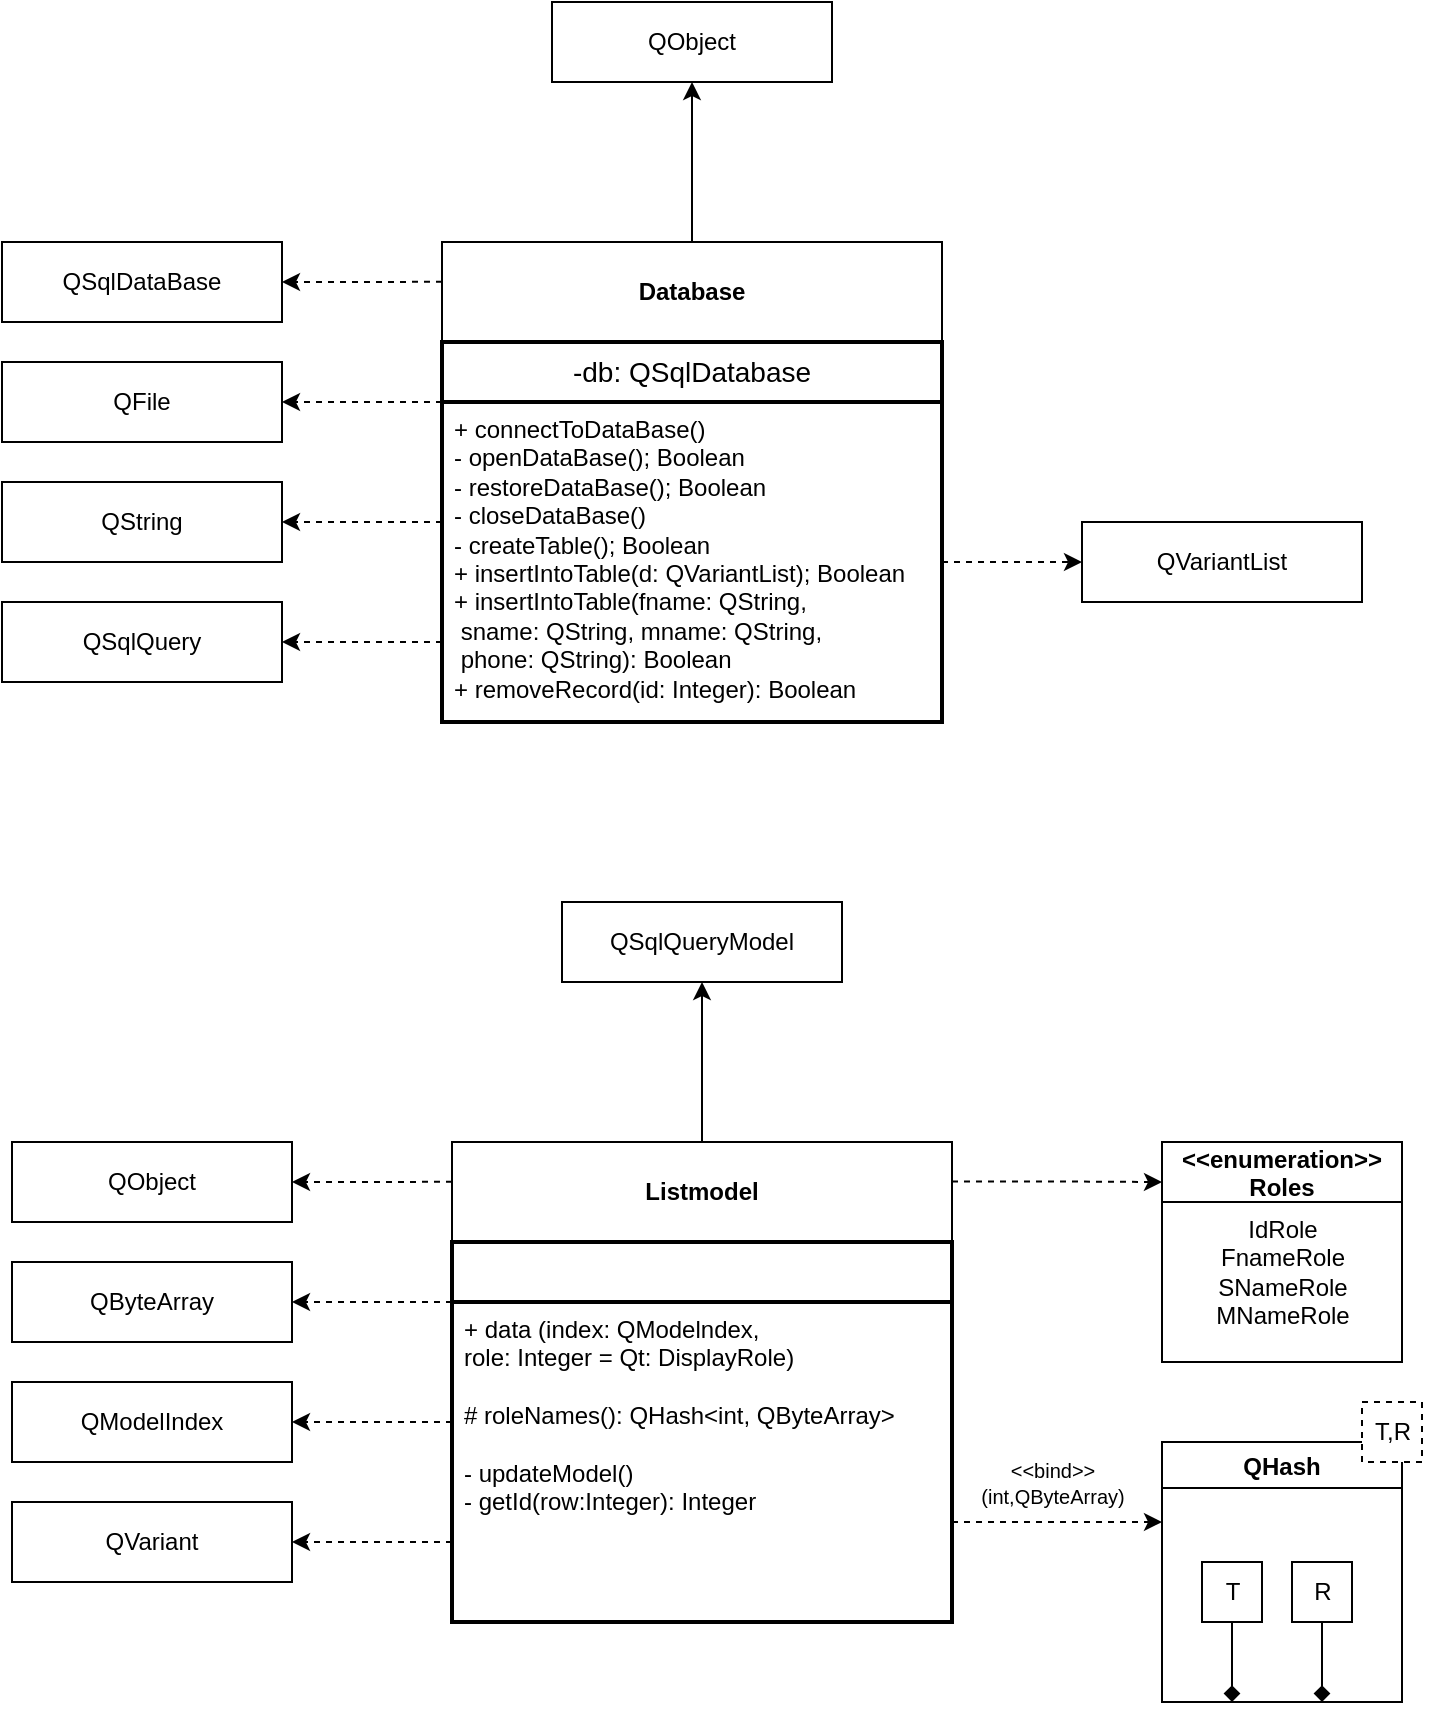 <mxfile version="24.7.17">
  <diagram name="Page-1" id="a9B3DJH5q05Wo2-UygEk">
    <mxGraphModel dx="1509" dy="880" grid="1" gridSize="10" guides="1" tooltips="1" connect="1" arrows="1" fold="1" page="1" pageScale="1" pageWidth="850" pageHeight="1100" math="0" shadow="0">
      <root>
        <mxCell id="0" />
        <mxCell id="1" parent="0" />
        <mxCell id="9uFz5dSEcxoy_Nbv13IU-5" value="Database" style="swimlane;whiteSpace=wrap;html=1;startSize=50;" vertex="1" parent="1">
          <mxGeometry x="240" y="280" width="250" height="240" as="geometry" />
        </mxCell>
        <mxCell id="9uFz5dSEcxoy_Nbv13IU-6" value="-db: QSqlDatabase" style="swimlane;childLayout=stackLayout;horizontal=1;startSize=30;horizontalStack=0;rounded=1;fontSize=14;fontStyle=0;strokeWidth=2;resizeParent=0;resizeLast=1;shadow=0;dashed=0;align=center;arcSize=0;whiteSpace=wrap;html=1;" vertex="1" parent="9uFz5dSEcxoy_Nbv13IU-5">
          <mxGeometry y="50" width="250" height="190" as="geometry" />
        </mxCell>
        <mxCell id="9uFz5dSEcxoy_Nbv13IU-7" value="+ connectToDataBase()&lt;br&gt;- openDataBase(); Boolean&lt;br&gt;- restoreDataBase(); Boolean&lt;div&gt;- closeDataBase()&lt;/div&gt;&lt;div&gt;- createTable(); Boolean&lt;/div&gt;&lt;div&gt;+ insertIntoTable(d: QVariantList); Boolean&lt;/div&gt;&lt;div&gt;+ insertIntoTable(fname: QString,&amp;nbsp;&lt;/div&gt;&lt;div&gt;&amp;nbsp;sname: QString, mname: QString,&lt;/div&gt;&lt;div&gt;&amp;nbsp;phone: QString): Boolean&lt;/div&gt;&lt;div&gt;+ removeRecord(id: Integer): Boolean&lt;/div&gt;" style="align=left;strokeColor=none;fillColor=none;spacingLeft=4;fontSize=12;verticalAlign=top;resizable=0;rotatable=0;part=1;html=1;" vertex="1" parent="9uFz5dSEcxoy_Nbv13IU-6">
          <mxGeometry y="30" width="250" height="160" as="geometry" />
        </mxCell>
        <mxCell id="9uFz5dSEcxoy_Nbv13IU-11" value="QObject" style="rounded=0;whiteSpace=wrap;html=1;" vertex="1" parent="1">
          <mxGeometry x="295" y="160" width="140" height="40" as="geometry" />
        </mxCell>
        <mxCell id="9uFz5dSEcxoy_Nbv13IU-12" style="edgeStyle=orthogonalEdgeStyle;rounded=0;orthogonalLoop=1;jettySize=auto;html=1;" edge="1" parent="1">
          <mxGeometry relative="1" as="geometry">
            <mxPoint x="365" y="200" as="targetPoint" />
            <mxPoint x="365" y="280" as="sourcePoint" />
          </mxGeometry>
        </mxCell>
        <mxCell id="9uFz5dSEcxoy_Nbv13IU-13" value="" style="endArrow=classic;html=1;rounded=0;exitX=0;exitY=0.083;exitDx=0;exitDy=0;exitPerimeter=0;dashed=1;" edge="1" parent="1" source="9uFz5dSEcxoy_Nbv13IU-5">
          <mxGeometry width="50" height="50" relative="1" as="geometry">
            <mxPoint x="238" y="300" as="sourcePoint" />
            <mxPoint x="160" y="300" as="targetPoint" />
          </mxGeometry>
        </mxCell>
        <mxCell id="9uFz5dSEcxoy_Nbv13IU-14" value="QSqlDataBase" style="rounded=0;whiteSpace=wrap;html=1;" vertex="1" parent="1">
          <mxGeometry x="20" y="280" width="140" height="40" as="geometry" />
        </mxCell>
        <mxCell id="9uFz5dSEcxoy_Nbv13IU-15" value="" style="endArrow=classic;html=1;rounded=0;exitX=0;exitY=0.083;exitDx=0;exitDy=0;exitPerimeter=0;dashed=1;" edge="1" parent="1">
          <mxGeometry width="50" height="50" relative="1" as="geometry">
            <mxPoint x="240" y="360" as="sourcePoint" />
            <mxPoint x="160" y="360" as="targetPoint" />
          </mxGeometry>
        </mxCell>
        <mxCell id="9uFz5dSEcxoy_Nbv13IU-16" value="QFile" style="rounded=0;whiteSpace=wrap;html=1;" vertex="1" parent="1">
          <mxGeometry x="20" y="340" width="140" height="40" as="geometry" />
        </mxCell>
        <mxCell id="9uFz5dSEcxoy_Nbv13IU-17" value="" style="endArrow=classic;html=1;rounded=0;exitX=0;exitY=0.083;exitDx=0;exitDy=0;exitPerimeter=0;dashed=1;" edge="1" parent="1">
          <mxGeometry width="50" height="50" relative="1" as="geometry">
            <mxPoint x="240" y="420" as="sourcePoint" />
            <mxPoint x="160" y="420" as="targetPoint" />
          </mxGeometry>
        </mxCell>
        <mxCell id="9uFz5dSEcxoy_Nbv13IU-18" value="QString" style="rounded=0;whiteSpace=wrap;html=1;" vertex="1" parent="1">
          <mxGeometry x="20" y="400" width="140" height="40" as="geometry" />
        </mxCell>
        <mxCell id="9uFz5dSEcxoy_Nbv13IU-19" value="" style="endArrow=classic;html=1;rounded=0;exitX=0;exitY=0.083;exitDx=0;exitDy=0;exitPerimeter=0;dashed=1;" edge="1" parent="1">
          <mxGeometry width="50" height="50" relative="1" as="geometry">
            <mxPoint x="240" y="480" as="sourcePoint" />
            <mxPoint x="160" y="480" as="targetPoint" />
          </mxGeometry>
        </mxCell>
        <mxCell id="9uFz5dSEcxoy_Nbv13IU-20" value="QSqlQuery" style="rounded=0;whiteSpace=wrap;html=1;" vertex="1" parent="1">
          <mxGeometry x="20" y="460" width="140" height="40" as="geometry" />
        </mxCell>
        <mxCell id="9uFz5dSEcxoy_Nbv13IU-21" value="" style="endArrow=classic;html=1;rounded=0;exitX=1;exitY=0.5;exitDx=0;exitDy=0;dashed=1;" edge="1" parent="1" source="9uFz5dSEcxoy_Nbv13IU-7">
          <mxGeometry width="50" height="50" relative="1" as="geometry">
            <mxPoint x="580" y="440" as="sourcePoint" />
            <mxPoint x="560" y="440" as="targetPoint" />
            <Array as="points">
              <mxPoint x="540" y="440" />
            </Array>
          </mxGeometry>
        </mxCell>
        <mxCell id="9uFz5dSEcxoy_Nbv13IU-22" value="QVariantList" style="rounded=0;whiteSpace=wrap;html=1;" vertex="1" parent="1">
          <mxGeometry x="560" y="420" width="140" height="40" as="geometry" />
        </mxCell>
        <mxCell id="9uFz5dSEcxoy_Nbv13IU-23" value="Listmodel" style="swimlane;whiteSpace=wrap;html=1;startSize=50;" vertex="1" parent="1">
          <mxGeometry x="245" y="730" width="250" height="240" as="geometry" />
        </mxCell>
        <mxCell id="9uFz5dSEcxoy_Nbv13IU-24" value="" style="swimlane;childLayout=stackLayout;horizontal=1;startSize=30;horizontalStack=0;rounded=1;fontSize=14;fontStyle=0;strokeWidth=2;resizeParent=0;resizeLast=1;shadow=0;dashed=0;align=center;arcSize=0;whiteSpace=wrap;html=1;" vertex="1" parent="9uFz5dSEcxoy_Nbv13IU-23">
          <mxGeometry y="50" width="250" height="190" as="geometry" />
        </mxCell>
        <mxCell id="9uFz5dSEcxoy_Nbv13IU-25" value="+ data (index: QModelndex,&amp;nbsp;&lt;div&gt;role: Integer = Qt: DisplayRole)&lt;/div&gt;&lt;div&gt;&lt;br&gt;&lt;/div&gt;&lt;div&gt;# roleNames(): QHash&amp;lt;int, QByteArray&amp;gt;&lt;/div&gt;&lt;div&gt;&lt;br&gt;&lt;/div&gt;&lt;div&gt;- updateModel()&lt;/div&gt;&lt;div&gt;- getId(row:Integer): Integer&lt;/div&gt;" style="align=left;strokeColor=none;fillColor=none;spacingLeft=4;fontSize=12;verticalAlign=top;resizable=0;rotatable=0;part=1;html=1;" vertex="1" parent="9uFz5dSEcxoy_Nbv13IU-24">
          <mxGeometry y="30" width="250" height="160" as="geometry" />
        </mxCell>
        <mxCell id="9uFz5dSEcxoy_Nbv13IU-26" value="QSqlQueryModel" style="rounded=0;whiteSpace=wrap;html=1;" vertex="1" parent="1">
          <mxGeometry x="300" y="610" width="140" height="40" as="geometry" />
        </mxCell>
        <mxCell id="9uFz5dSEcxoy_Nbv13IU-27" style="edgeStyle=orthogonalEdgeStyle;rounded=0;orthogonalLoop=1;jettySize=auto;html=1;" edge="1" parent="1">
          <mxGeometry relative="1" as="geometry">
            <mxPoint x="370" y="650" as="targetPoint" />
            <mxPoint x="370" y="730" as="sourcePoint" />
          </mxGeometry>
        </mxCell>
        <mxCell id="9uFz5dSEcxoy_Nbv13IU-28" value="" style="endArrow=classic;html=1;rounded=0;exitX=0;exitY=0.083;exitDx=0;exitDy=0;exitPerimeter=0;dashed=1;" edge="1" parent="1" source="9uFz5dSEcxoy_Nbv13IU-23">
          <mxGeometry width="50" height="50" relative="1" as="geometry">
            <mxPoint x="243" y="750" as="sourcePoint" />
            <mxPoint x="165" y="750" as="targetPoint" />
          </mxGeometry>
        </mxCell>
        <mxCell id="9uFz5dSEcxoy_Nbv13IU-29" value="QObject" style="rounded=0;whiteSpace=wrap;html=1;" vertex="1" parent="1">
          <mxGeometry x="25" y="730" width="140" height="40" as="geometry" />
        </mxCell>
        <mxCell id="9uFz5dSEcxoy_Nbv13IU-30" value="" style="endArrow=classic;html=1;rounded=0;exitX=0;exitY=0.083;exitDx=0;exitDy=0;exitPerimeter=0;dashed=1;" edge="1" parent="1">
          <mxGeometry width="50" height="50" relative="1" as="geometry">
            <mxPoint x="245" y="810" as="sourcePoint" />
            <mxPoint x="165" y="810" as="targetPoint" />
          </mxGeometry>
        </mxCell>
        <mxCell id="9uFz5dSEcxoy_Nbv13IU-31" value="QByteArray" style="rounded=0;whiteSpace=wrap;html=1;" vertex="1" parent="1">
          <mxGeometry x="25" y="790" width="140" height="40" as="geometry" />
        </mxCell>
        <mxCell id="9uFz5dSEcxoy_Nbv13IU-32" value="" style="endArrow=classic;html=1;rounded=0;exitX=0;exitY=0.083;exitDx=0;exitDy=0;exitPerimeter=0;dashed=1;" edge="1" parent="1">
          <mxGeometry width="50" height="50" relative="1" as="geometry">
            <mxPoint x="245" y="870" as="sourcePoint" />
            <mxPoint x="165" y="870" as="targetPoint" />
          </mxGeometry>
        </mxCell>
        <mxCell id="9uFz5dSEcxoy_Nbv13IU-33" value="QModelIndex" style="rounded=0;whiteSpace=wrap;html=1;" vertex="1" parent="1">
          <mxGeometry x="25" y="850" width="140" height="40" as="geometry" />
        </mxCell>
        <mxCell id="9uFz5dSEcxoy_Nbv13IU-34" value="" style="endArrow=classic;html=1;rounded=0;exitX=0;exitY=0.083;exitDx=0;exitDy=0;exitPerimeter=0;dashed=1;" edge="1" parent="1">
          <mxGeometry width="50" height="50" relative="1" as="geometry">
            <mxPoint x="245" y="930" as="sourcePoint" />
            <mxPoint x="165" y="930" as="targetPoint" />
          </mxGeometry>
        </mxCell>
        <mxCell id="9uFz5dSEcxoy_Nbv13IU-35" value="QVariant" style="rounded=0;whiteSpace=wrap;html=1;" vertex="1" parent="1">
          <mxGeometry x="25" y="910" width="140" height="40" as="geometry" />
        </mxCell>
        <mxCell id="9uFz5dSEcxoy_Nbv13IU-38" value="" style="endArrow=classic;html=1;rounded=0;exitX=1;exitY=0.5;exitDx=0;exitDy=0;dashed=1;entryX=0;entryY=0.182;entryDx=0;entryDy=0;entryPerimeter=0;" edge="1" parent="1" target="9uFz5dSEcxoy_Nbv13IU-45">
          <mxGeometry width="50" height="50" relative="1" as="geometry">
            <mxPoint x="495" y="749.71" as="sourcePoint" />
            <mxPoint x="560" y="750" as="targetPoint" />
            <Array as="points">
              <mxPoint x="545" y="749.71" />
            </Array>
          </mxGeometry>
        </mxCell>
        <mxCell id="9uFz5dSEcxoy_Nbv13IU-45" value="&lt;&lt;enumeration&gt;&gt;&#xa;Roles" style="swimlane;startSize=30;" vertex="1" parent="1">
          <mxGeometry x="600" y="730" width="120" height="110" as="geometry" />
        </mxCell>
        <mxCell id="9uFz5dSEcxoy_Nbv13IU-46" value="IdRole&lt;div&gt;FnameRole&lt;/div&gt;&lt;div&gt;SNameRole&lt;/div&gt;&lt;div&gt;MNameRole&lt;/div&gt;" style="text;html=1;align=center;verticalAlign=middle;resizable=0;points=[];autosize=1;strokeColor=none;fillColor=none;" vertex="1" parent="9uFz5dSEcxoy_Nbv13IU-45">
          <mxGeometry x="15" y="30" width="90" height="70" as="geometry" />
        </mxCell>
        <mxCell id="9uFz5dSEcxoy_Nbv13IU-47" value="" style="endArrow=classic;html=1;rounded=0;exitX=1;exitY=0.5;exitDx=0;exitDy=0;dashed=1;" edge="1" parent="1">
          <mxGeometry width="50" height="50" relative="1" as="geometry">
            <mxPoint x="495" y="920" as="sourcePoint" />
            <mxPoint x="600" y="920" as="targetPoint" />
            <Array as="points">
              <mxPoint x="545" y="920" />
            </Array>
          </mxGeometry>
        </mxCell>
        <mxCell id="9uFz5dSEcxoy_Nbv13IU-48" value="&lt;font style=&quot;font-size: 10px;&quot;&gt;&amp;lt;&amp;lt;bind&amp;gt;&amp;gt;&lt;/font&gt;&lt;div style=&quot;font-size: 10px;&quot;&gt;&lt;font style=&quot;font-size: 10px;&quot;&gt;(int,QByteArray)&lt;/font&gt;&lt;/div&gt;" style="text;html=1;align=center;verticalAlign=middle;resizable=0;points=[];autosize=1;strokeColor=none;fillColor=none;" vertex="1" parent="1">
          <mxGeometry x="495" y="880" width="100" height="40" as="geometry" />
        </mxCell>
        <mxCell id="9uFz5dSEcxoy_Nbv13IU-49" value="QHash" style="swimlane;" vertex="1" parent="1">
          <mxGeometry x="600" y="880" width="120" height="130" as="geometry" />
        </mxCell>
        <mxCell id="9uFz5dSEcxoy_Nbv13IU-53" value="" style="verticalLabelPosition=bottom;verticalAlign=top;html=1;shape=mxgraph.basic.rect;fillColor2=none;strokeWidth=1;size=15;indent=5;" vertex="1" parent="9uFz5dSEcxoy_Nbv13IU-49">
          <mxGeometry x="20" y="60" width="30" height="30" as="geometry" />
        </mxCell>
        <mxCell id="9uFz5dSEcxoy_Nbv13IU-59" style="edgeStyle=orthogonalEdgeStyle;rounded=0;orthogonalLoop=1;jettySize=auto;html=1;endArrow=diamond;endFill=1;" edge="1" parent="9uFz5dSEcxoy_Nbv13IU-49" source="9uFz5dSEcxoy_Nbv13IU-54">
          <mxGeometry relative="1" as="geometry">
            <mxPoint x="35" y="130" as="targetPoint" />
          </mxGeometry>
        </mxCell>
        <mxCell id="9uFz5dSEcxoy_Nbv13IU-54" value="T" style="text;html=1;align=center;verticalAlign=middle;resizable=0;points=[];autosize=1;strokeColor=none;fillColor=none;" vertex="1" parent="9uFz5dSEcxoy_Nbv13IU-49">
          <mxGeometry x="20" y="60" width="30" height="30" as="geometry" />
        </mxCell>
        <mxCell id="9uFz5dSEcxoy_Nbv13IU-55" value="" style="verticalLabelPosition=bottom;verticalAlign=top;html=1;shape=mxgraph.basic.rect;fillColor2=none;strokeWidth=1;size=15;indent=5;" vertex="1" parent="9uFz5dSEcxoy_Nbv13IU-49">
          <mxGeometry x="65" y="60" width="30" height="30" as="geometry" />
        </mxCell>
        <mxCell id="9uFz5dSEcxoy_Nbv13IU-57" style="edgeStyle=orthogonalEdgeStyle;rounded=0;orthogonalLoop=1;jettySize=auto;html=1;endArrow=diamond;endFill=1;" edge="1" parent="9uFz5dSEcxoy_Nbv13IU-49" source="9uFz5dSEcxoy_Nbv13IU-56">
          <mxGeometry relative="1" as="geometry">
            <mxPoint x="80" y="130" as="targetPoint" />
          </mxGeometry>
        </mxCell>
        <mxCell id="9uFz5dSEcxoy_Nbv13IU-56" value="R" style="text;html=1;align=center;verticalAlign=middle;resizable=0;points=[];autosize=1;strokeColor=none;fillColor=none;" vertex="1" parent="9uFz5dSEcxoy_Nbv13IU-49">
          <mxGeometry x="65" y="60" width="30" height="30" as="geometry" />
        </mxCell>
        <mxCell id="9uFz5dSEcxoy_Nbv13IU-50" value="" style="verticalLabelPosition=bottom;verticalAlign=top;html=1;shape=mxgraph.basic.rect;fillColor2=none;strokeWidth=1;size=15;indent=5;dashed=1;" vertex="1" parent="1">
          <mxGeometry x="700" y="860" width="30" height="30" as="geometry" />
        </mxCell>
        <mxCell id="9uFz5dSEcxoy_Nbv13IU-51" value="T,R" style="text;html=1;align=center;verticalAlign=middle;resizable=0;points=[];autosize=1;strokeColor=none;fillColor=none;" vertex="1" parent="1">
          <mxGeometry x="695" y="860" width="40" height="30" as="geometry" />
        </mxCell>
      </root>
    </mxGraphModel>
  </diagram>
</mxfile>
